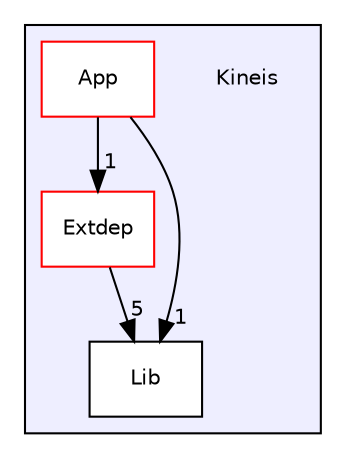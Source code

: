 digraph "Kineis" {
  compound=true
  node [ fontsize="10", fontname="Helvetica"];
  edge [ labelfontsize="10", labelfontname="Helvetica"];
  subgraph clusterdir_e477e9e432f6cdbbe234eeb906f13059 {
    graph [ bgcolor="#eeeeff", pencolor="black", label="" URL="dir_e477e9e432f6cdbbe234eeb906f13059.html"];
    dir_e477e9e432f6cdbbe234eeb906f13059 [shape=plaintext label="Kineis"];
  dir_283ee20ab5eb9693b75f98890f2aae44 [shape=box label="App" fillcolor="white" style="filled" color="red" URL="dir_283ee20ab5eb9693b75f98890f2aae44.html"];
  dir_e4bcde167f88f305238965282a0ab06e [shape=box label="Extdep" fillcolor="white" style="filled" color="red" URL="dir_e4bcde167f88f305238965282a0ab06e.html"];
  dir_8bac7462668d86a984d2ee5977e3cf6a [shape=box label="Lib" fillcolor="white" style="filled" URL="dir_8bac7462668d86a984d2ee5977e3cf6a.html"];
  }
  dir_283ee20ab5eb9693b75f98890f2aae44->dir_8bac7462668d86a984d2ee5977e3cf6a [headlabel="1", labeldistance=1.5 headhref="dir_000001_000011.html"];
  dir_283ee20ab5eb9693b75f98890f2aae44->dir_e4bcde167f88f305238965282a0ab06e [headlabel="1", labeldistance=1.5 headhref="dir_000001_000005.html"];
  dir_e4bcde167f88f305238965282a0ab06e->dir_8bac7462668d86a984d2ee5977e3cf6a [headlabel="5", labeldistance=1.5 headhref="dir_000005_000011.html"];
}
